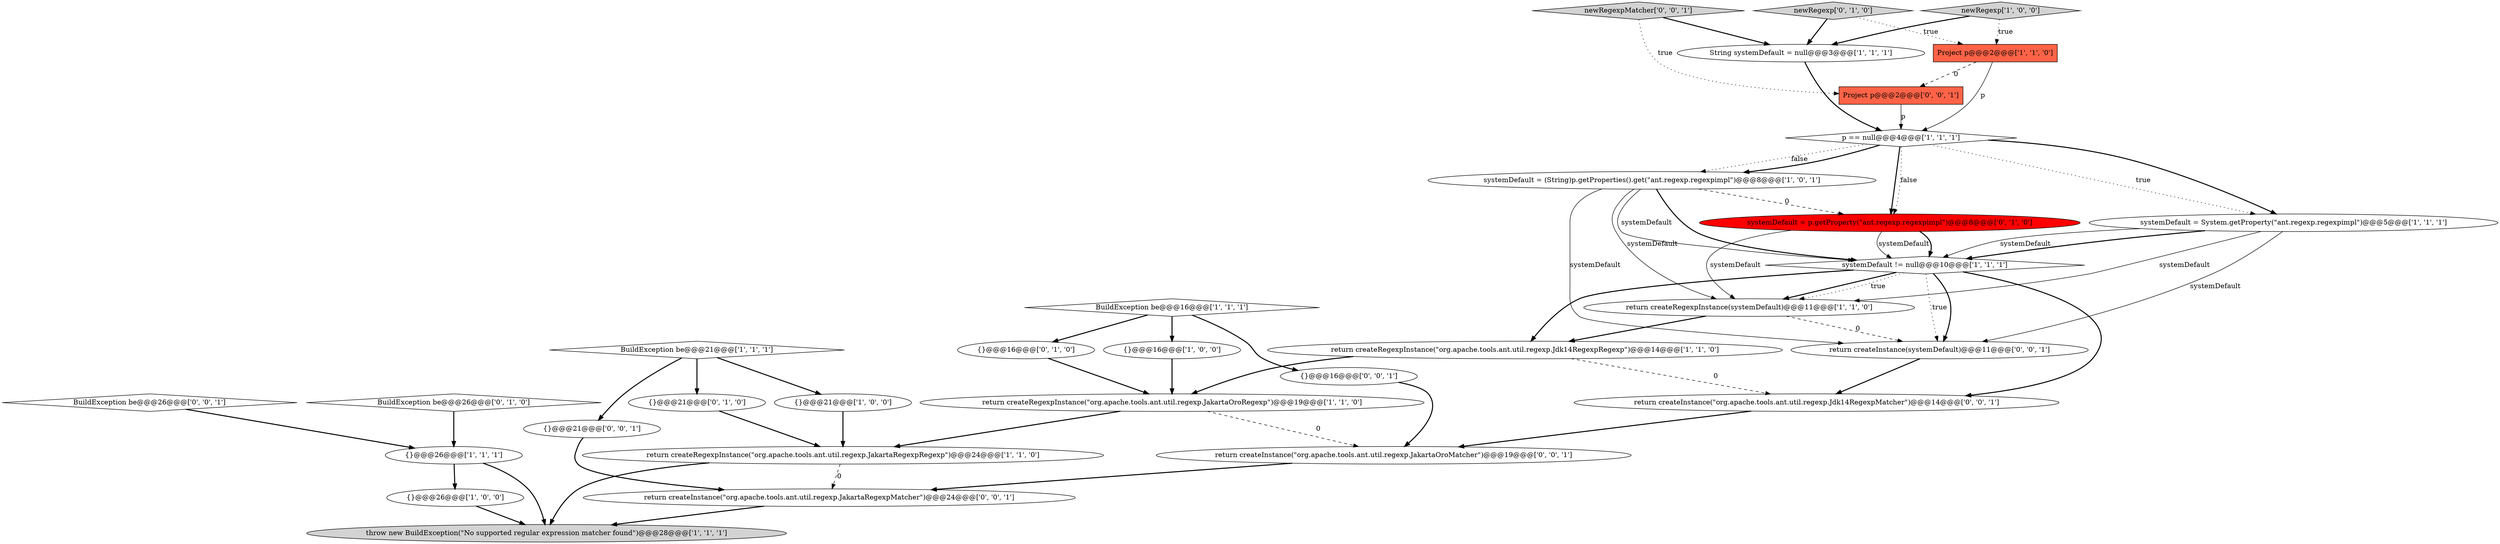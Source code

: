 digraph {
31 [style = filled, label = "Project p@@@2@@@['0', '0', '1']", fillcolor = tomato, shape = box image = "AAA0AAABBB3BBB"];
6 [style = filled, label = "newRegexp['1', '0', '0']", fillcolor = lightgray, shape = diamond image = "AAA0AAABBB1BBB"];
10 [style = filled, label = "{}@@@16@@@['1', '0', '0']", fillcolor = white, shape = ellipse image = "AAA0AAABBB1BBB"];
3 [style = filled, label = "{}@@@26@@@['1', '0', '0']", fillcolor = white, shape = ellipse image = "AAA0AAABBB1BBB"];
11 [style = filled, label = "BuildException be@@@16@@@['1', '1', '1']", fillcolor = white, shape = diamond image = "AAA0AAABBB1BBB"];
23 [style = filled, label = "{}@@@21@@@['0', '0', '1']", fillcolor = white, shape = ellipse image = "AAA0AAABBB3BBB"];
15 [style = filled, label = "return createRegexpInstance(\"org.apache.tools.ant.util.regexp.Jdk14RegexpRegexp\")@@@14@@@['1', '1', '0']", fillcolor = white, shape = ellipse image = "AAA0AAABBB1BBB"];
9 [style = filled, label = "throw new BuildException(\"No supported regular expression matcher found\")@@@28@@@['1', '1', '1']", fillcolor = lightgray, shape = ellipse image = "AAA0AAABBB1BBB"];
8 [style = filled, label = "{}@@@26@@@['1', '1', '1']", fillcolor = white, shape = ellipse image = "AAA0AAABBB1BBB"];
14 [style = filled, label = "p == null@@@4@@@['1', '1', '1']", fillcolor = white, shape = diamond image = "AAA0AAABBB1BBB"];
4 [style = filled, label = "return createRegexpInstance(systemDefault)@@@11@@@['1', '1', '0']", fillcolor = white, shape = ellipse image = "AAA0AAABBB1BBB"];
19 [style = filled, label = "BuildException be@@@26@@@['0', '1', '0']", fillcolor = white, shape = diamond image = "AAA0AAABBB2BBB"];
28 [style = filled, label = "newRegexpMatcher['0', '0', '1']", fillcolor = lightgray, shape = diamond image = "AAA0AAABBB3BBB"];
24 [style = filled, label = "return createInstance(\"org.apache.tools.ant.util.regexp.Jdk14RegexpMatcher\")@@@14@@@['0', '0', '1']", fillcolor = white, shape = ellipse image = "AAA0AAABBB3BBB"];
22 [style = filled, label = "newRegexp['0', '1', '0']", fillcolor = lightgray, shape = diamond image = "AAA0AAABBB2BBB"];
20 [style = filled, label = "{}@@@16@@@['0', '1', '0']", fillcolor = white, shape = ellipse image = "AAA0AAABBB2BBB"];
25 [style = filled, label = "{}@@@16@@@['0', '0', '1']", fillcolor = white, shape = ellipse image = "AAA0AAABBB3BBB"];
29 [style = filled, label = "return createInstance(systemDefault)@@@11@@@['0', '0', '1']", fillcolor = white, shape = ellipse image = "AAA0AAABBB3BBB"];
21 [style = filled, label = "systemDefault = p.getProperty(\"ant.regexp.regexpimpl\")@@@8@@@['0', '1', '0']", fillcolor = red, shape = ellipse image = "AAA1AAABBB2BBB"];
7 [style = filled, label = "systemDefault = System.getProperty(\"ant.regexp.regexpimpl\")@@@5@@@['1', '1', '1']", fillcolor = white, shape = ellipse image = "AAA0AAABBB1BBB"];
30 [style = filled, label = "return createInstance(\"org.apache.tools.ant.util.regexp.JakartaRegexpMatcher\")@@@24@@@['0', '0', '1']", fillcolor = white, shape = ellipse image = "AAA0AAABBB3BBB"];
1 [style = filled, label = "return createRegexpInstance(\"org.apache.tools.ant.util.regexp.JakartaOroRegexp\")@@@19@@@['1', '1', '0']", fillcolor = white, shape = ellipse image = "AAA0AAABBB1BBB"];
0 [style = filled, label = "systemDefault = (String)p.getProperties().get(\"ant.regexp.regexpimpl\")@@@8@@@['1', '0', '1']", fillcolor = white, shape = ellipse image = "AAA0AAABBB1BBB"];
2 [style = filled, label = "{}@@@21@@@['1', '0', '0']", fillcolor = white, shape = ellipse image = "AAA0AAABBB1BBB"];
12 [style = filled, label = "String systemDefault = null@@@3@@@['1', '1', '1']", fillcolor = white, shape = ellipse image = "AAA0AAABBB1BBB"];
13 [style = filled, label = "systemDefault != null@@@10@@@['1', '1', '1']", fillcolor = white, shape = diamond image = "AAA0AAABBB1BBB"];
27 [style = filled, label = "BuildException be@@@26@@@['0', '0', '1']", fillcolor = white, shape = diamond image = "AAA0AAABBB3BBB"];
17 [style = filled, label = "Project p@@@2@@@['1', '1', '0']", fillcolor = tomato, shape = box image = "AAA0AAABBB1BBB"];
16 [style = filled, label = "return createRegexpInstance(\"org.apache.tools.ant.util.regexp.JakartaRegexpRegexp\")@@@24@@@['1', '1', '0']", fillcolor = white, shape = ellipse image = "AAA0AAABBB1BBB"];
18 [style = filled, label = "{}@@@21@@@['0', '1', '0']", fillcolor = white, shape = ellipse image = "AAA0AAABBB2BBB"];
26 [style = filled, label = "return createInstance(\"org.apache.tools.ant.util.regexp.JakartaOroMatcher\")@@@19@@@['0', '0', '1']", fillcolor = white, shape = ellipse image = "AAA0AAABBB3BBB"];
5 [style = filled, label = "BuildException be@@@21@@@['1', '1', '1']", fillcolor = white, shape = diamond image = "AAA0AAABBB1BBB"];
7->13 [style = bold, label=""];
11->20 [style = bold, label=""];
28->31 [style = dotted, label="true"];
17->14 [style = solid, label="p"];
13->24 [style = bold, label=""];
0->13 [style = bold, label=""];
23->30 [style = bold, label=""];
5->23 [style = bold, label=""];
1->26 [style = dashed, label="0"];
0->4 [style = solid, label="systemDefault"];
4->15 [style = bold, label=""];
8->3 [style = bold, label=""];
6->12 [style = bold, label=""];
15->24 [style = dashed, label="0"];
30->9 [style = bold, label=""];
5->18 [style = bold, label=""];
20->1 [style = bold, label=""];
28->12 [style = bold, label=""];
14->21 [style = dotted, label="false"];
17->31 [style = dashed, label="0"];
6->17 [style = dotted, label="true"];
19->8 [style = bold, label=""];
14->7 [style = bold, label=""];
26->30 [style = bold, label=""];
31->14 [style = solid, label="p"];
3->9 [style = bold, label=""];
0->13 [style = solid, label="systemDefault"];
24->26 [style = bold, label=""];
5->2 [style = bold, label=""];
18->16 [style = bold, label=""];
13->29 [style = bold, label=""];
14->0 [style = dotted, label="false"];
14->0 [style = bold, label=""];
16->30 [style = dashed, label="0"];
21->13 [style = solid, label="systemDefault"];
11->10 [style = bold, label=""];
1->16 [style = bold, label=""];
22->12 [style = bold, label=""];
13->29 [style = dotted, label="true"];
7->13 [style = solid, label="systemDefault"];
0->21 [style = dashed, label="0"];
25->26 [style = bold, label=""];
14->7 [style = dotted, label="true"];
12->14 [style = bold, label=""];
0->29 [style = solid, label="systemDefault"];
8->9 [style = bold, label=""];
22->17 [style = dotted, label="true"];
13->15 [style = bold, label=""];
14->21 [style = bold, label=""];
7->29 [style = solid, label="systemDefault"];
4->29 [style = dashed, label="0"];
10->1 [style = bold, label=""];
29->24 [style = bold, label=""];
7->4 [style = solid, label="systemDefault"];
21->4 [style = solid, label="systemDefault"];
13->4 [style = bold, label=""];
16->9 [style = bold, label=""];
27->8 [style = bold, label=""];
13->4 [style = dotted, label="true"];
11->25 [style = bold, label=""];
21->13 [style = bold, label=""];
15->1 [style = bold, label=""];
2->16 [style = bold, label=""];
}
